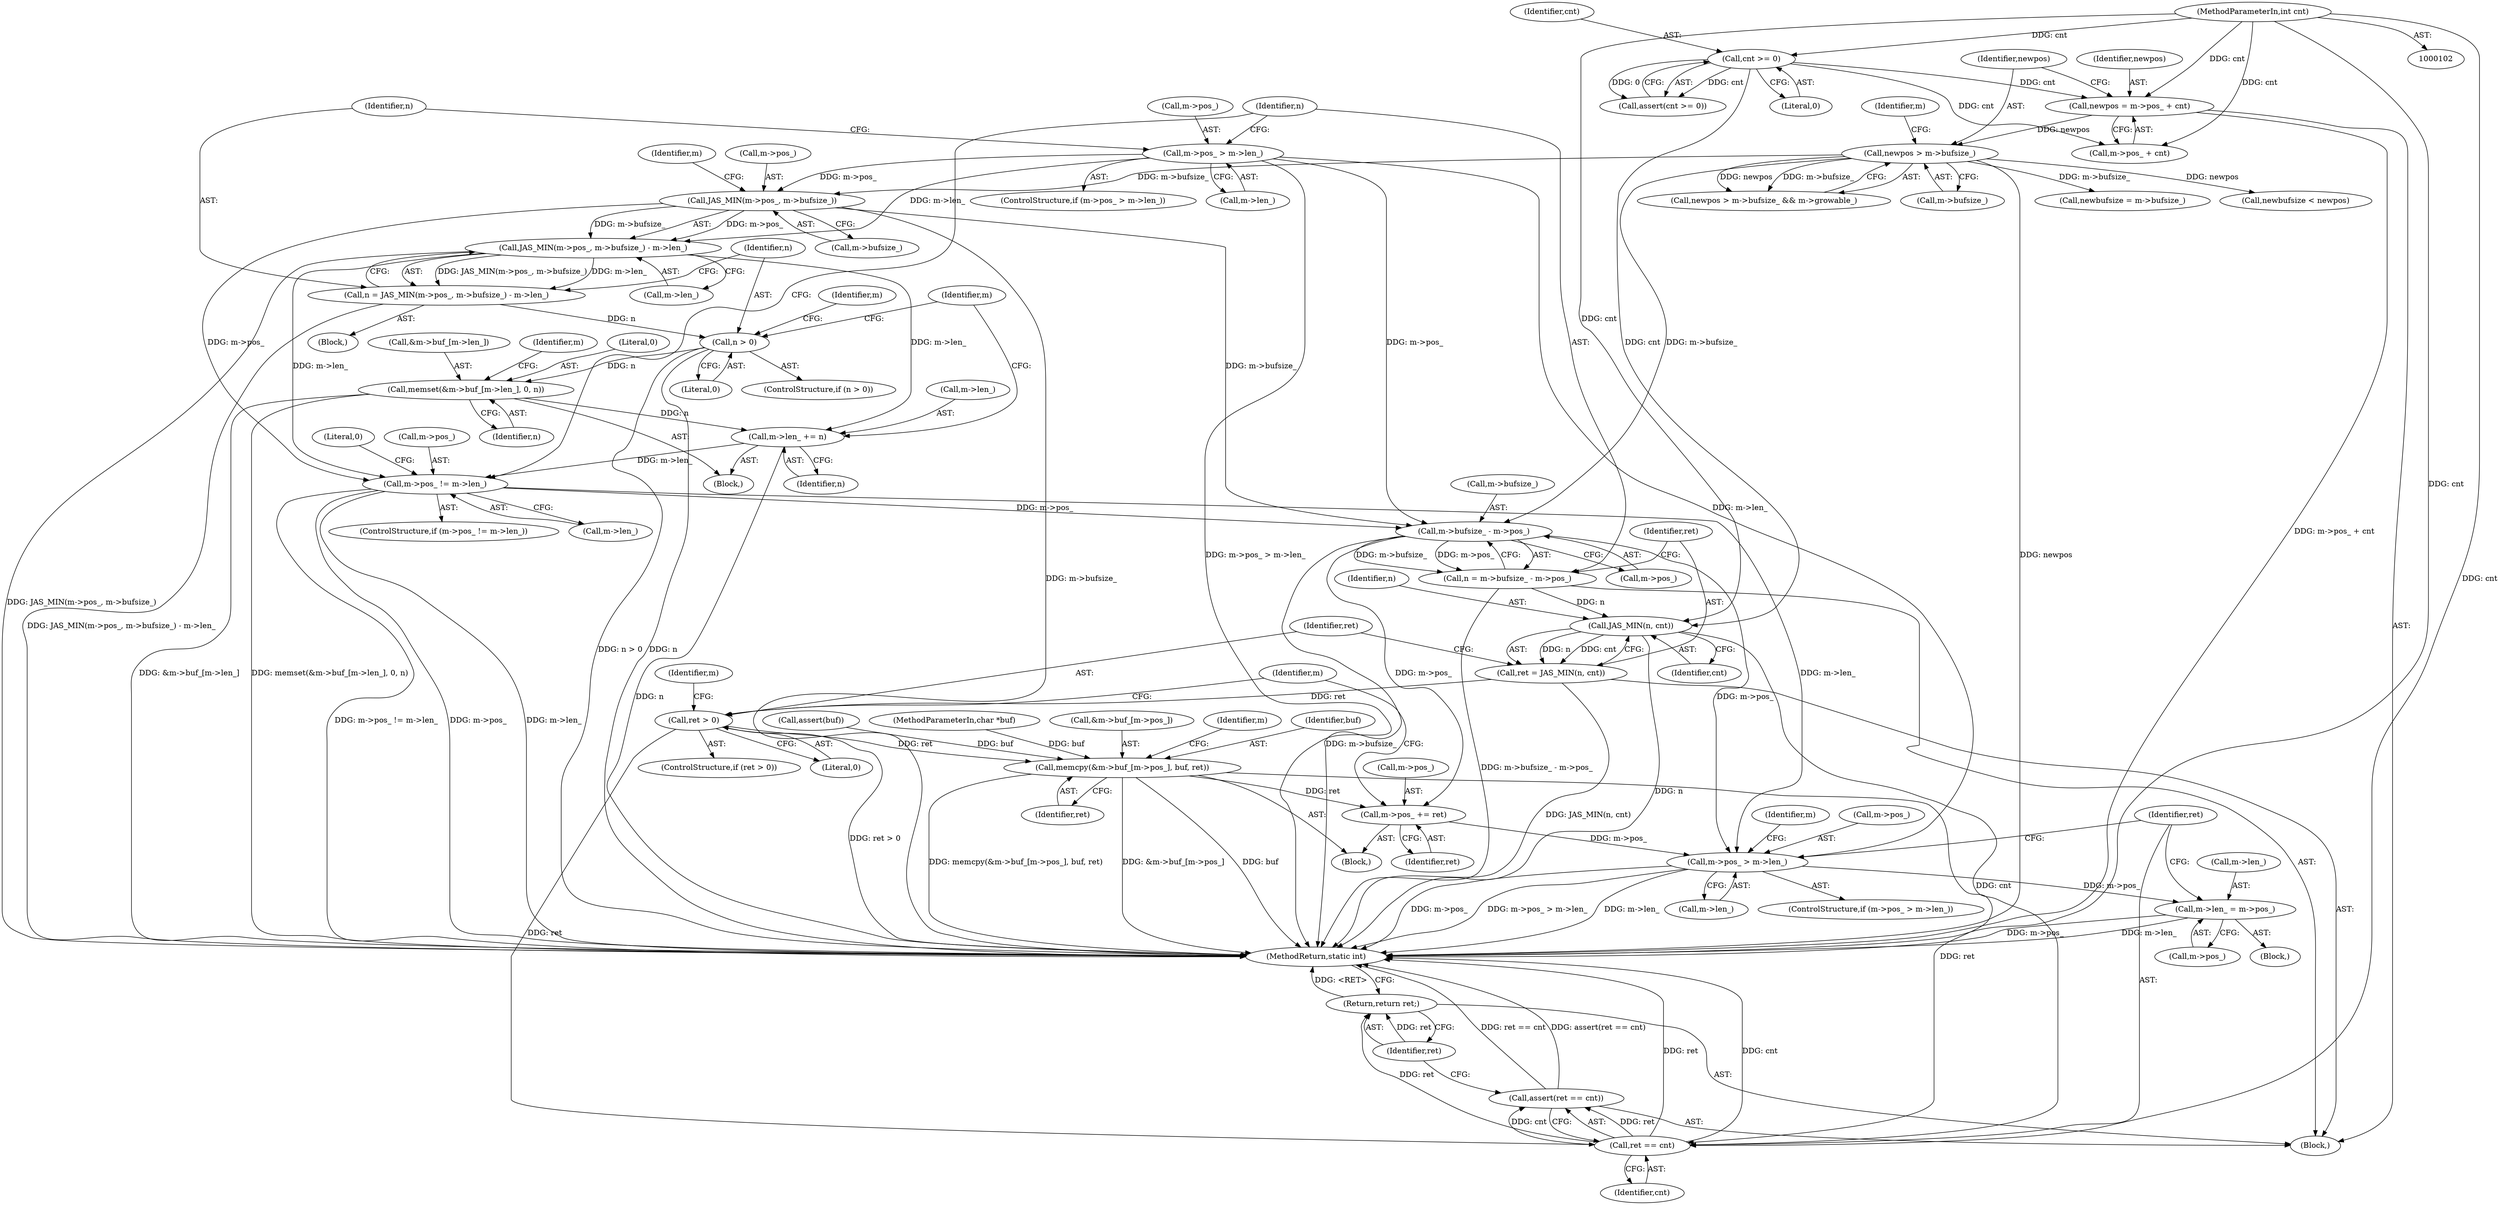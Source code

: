 digraph "0_jasper_634ce8e8a5accc0fa05dd2c20d42b4749d4b2735_7@API" {
"1000211" [label="(Call,memset(&m->buf_[m->len_], 0, n))"];
"1000207" [label="(Call,n > 0)"];
"1000193" [label="(Call,n = JAS_MIN(m->pos_, m->bufsize_) - m->len_)"];
"1000195" [label="(Call,JAS_MIN(m->pos_, m->bufsize_) - m->len_)"];
"1000196" [label="(Call,JAS_MIN(m->pos_, m->bufsize_))"];
"1000185" [label="(Call,m->pos_ > m->len_)"];
"1000141" [label="(Call,newpos > m->bufsize_)"];
"1000132" [label="(Call,newpos = m->pos_ + cnt)"];
"1000120" [label="(Call,cnt >= 0)"];
"1000105" [label="(MethodParameterIn,int cnt)"];
"1000222" [label="(Call,m->len_ += n)"];
"1000228" [label="(Call,m->pos_ != m->len_)"];
"1000240" [label="(Call,m->bufsize_ - m->pos_)"];
"1000238" [label="(Call,n = m->bufsize_ - m->pos_)"];
"1000249" [label="(Call,JAS_MIN(n, cnt))"];
"1000247" [label="(Call,ret = JAS_MIN(n, cnt))"];
"1000253" [label="(Call,ret > 0)"];
"1000257" [label="(Call,memcpy(&m->buf_[m->pos_], buf, ret))"];
"1000268" [label="(Call,m->pos_ += ret)"];
"1000274" [label="(Call,m->pos_ > m->len_)"];
"1000282" [label="(Call,m->len_ = m->pos_)"];
"1000290" [label="(Call,ret == cnt)"];
"1000289" [label="(Call,assert(ret == cnt))"];
"1000293" [label="(Return,return ret;)"];
"1000249" [label="(Call,JAS_MIN(n, cnt))"];
"1000193" [label="(Call,n = JAS_MIN(m->pos_, m->bufsize_) - m->len_)"];
"1000186" [label="(Call,m->pos_)"];
"1000258" [label="(Call,&m->buf_[m->pos_])"];
"1000150" [label="(Call,newbufsize = m->bufsize_)"];
"1000295" [label="(MethodReturn,static int)"];
"1000134" [label="(Call,m->pos_ + cnt)"];
"1000294" [label="(Identifier,ret)"];
"1000194" [label="(Identifier,n)"];
"1000281" [label="(Block,)"];
"1000255" [label="(Literal,0)"];
"1000276" [label="(Identifier,m)"];
"1000254" [label="(Identifier,ret)"];
"1000120" [label="(Call,cnt >= 0)"];
"1000207" [label="(Call,n > 0)"];
"1000215" [label="(Identifier,m)"];
"1000251" [label="(Identifier,cnt)"];
"1000133" [label="(Identifier,newpos)"];
"1000121" [label="(Identifier,cnt)"];
"1000256" [label="(Block,)"];
"1000283" [label="(Call,m->len_)"];
"1000192" [label="(Block,)"];
"1000286" [label="(Call,m->pos_)"];
"1000240" [label="(Call,m->bufsize_ - m->pos_)"];
"1000119" [label="(Call,assert(cnt >= 0))"];
"1000278" [label="(Call,m->len_)"];
"1000212" [label="(Call,&m->buf_[m->len_])"];
"1000189" [label="(Call,m->len_)"];
"1000222" [label="(Call,m->len_ += n)"];
"1000237" [label="(Literal,0)"];
"1000284" [label="(Identifier,m)"];
"1000206" [label="(ControlStructure,if (n > 0))"];
"1000269" [label="(Call,m->pos_)"];
"1000226" [label="(Identifier,n)"];
"1000273" [label="(ControlStructure,if (m->pos_ > m->len_))"];
"1000147" [label="(Identifier,m)"];
"1000261" [label="(Identifier,m)"];
"1000230" [label="(Identifier,m)"];
"1000253" [label="(Call,ret > 0)"];
"1000292" [label="(Identifier,cnt)"];
"1000252" [label="(ControlStructure,if (ret > 0))"];
"1000196" [label="(Call,JAS_MIN(m->pos_, m->bufsize_))"];
"1000229" [label="(Call,m->pos_)"];
"1000223" [label="(Call,m->len_)"];
"1000211" [label="(Call,memset(&m->buf_[m->len_], 0, n))"];
"1000156" [label="(Call,newbufsize < newpos)"];
"1000291" [label="(Identifier,ret)"];
"1000210" [label="(Block,)"];
"1000290" [label="(Call,ret == cnt)"];
"1000270" [label="(Identifier,m)"];
"1000105" [label="(MethodParameterIn,int cnt)"];
"1000241" [label="(Call,m->bufsize_)"];
"1000185" [label="(Call,m->pos_ > m->len_)"];
"1000140" [label="(Call,newpos > m->bufsize_ && m->growable_)"];
"1000232" [label="(Call,m->len_)"];
"1000209" [label="(Literal,0)"];
"1000257" [label="(Call,memcpy(&m->buf_[m->pos_], buf, ret))"];
"1000221" [label="(Identifier,n)"];
"1000282" [label="(Call,m->len_ = m->pos_)"];
"1000122" [label="(Literal,0)"];
"1000247" [label="(Call,ret = JAS_MIN(n, cnt))"];
"1000204" [label="(Identifier,m)"];
"1000143" [label="(Call,m->bufsize_)"];
"1000293" [label="(Return,return ret;)"];
"1000184" [label="(ControlStructure,if (m->pos_ > m->len_))"];
"1000195" [label="(Call,JAS_MIN(m->pos_, m->bufsize_) - m->len_)"];
"1000208" [label="(Identifier,n)"];
"1000106" [label="(Block,)"];
"1000267" [label="(Identifier,ret)"];
"1000274" [label="(Call,m->pos_ > m->len_)"];
"1000238" [label="(Call,n = m->bufsize_ - m->pos_)"];
"1000239" [label="(Identifier,n)"];
"1000272" [label="(Identifier,ret)"];
"1000141" [label="(Call,newpos > m->bufsize_)"];
"1000266" [label="(Identifier,buf)"];
"1000228" [label="(Call,m->pos_ != m->len_)"];
"1000268" [label="(Call,m->pos_ += ret)"];
"1000203" [label="(Call,m->len_)"];
"1000142" [label="(Identifier,newpos)"];
"1000224" [label="(Identifier,m)"];
"1000244" [label="(Call,m->pos_)"];
"1000197" [label="(Call,m->pos_)"];
"1000248" [label="(Identifier,ret)"];
"1000250" [label="(Identifier,n)"];
"1000275" [label="(Call,m->pos_)"];
"1000132" [label="(Call,newpos = m->pos_ + cnt)"];
"1000117" [label="(Call,assert(buf))"];
"1000289" [label="(Call,assert(ret == cnt))"];
"1000227" [label="(ControlStructure,if (m->pos_ != m->len_))"];
"1000220" [label="(Literal,0)"];
"1000104" [label="(MethodParameterIn,char *buf)"];
"1000200" [label="(Call,m->bufsize_)"];
"1000211" -> "1000210"  [label="AST: "];
"1000211" -> "1000221"  [label="CFG: "];
"1000212" -> "1000211"  [label="AST: "];
"1000220" -> "1000211"  [label="AST: "];
"1000221" -> "1000211"  [label="AST: "];
"1000224" -> "1000211"  [label="CFG: "];
"1000211" -> "1000295"  [label="DDG: &m->buf_[m->len_]"];
"1000211" -> "1000295"  [label="DDG: memset(&m->buf_[m->len_], 0, n)"];
"1000207" -> "1000211"  [label="DDG: n"];
"1000211" -> "1000222"  [label="DDG: n"];
"1000207" -> "1000206"  [label="AST: "];
"1000207" -> "1000209"  [label="CFG: "];
"1000208" -> "1000207"  [label="AST: "];
"1000209" -> "1000207"  [label="AST: "];
"1000215" -> "1000207"  [label="CFG: "];
"1000230" -> "1000207"  [label="CFG: "];
"1000207" -> "1000295"  [label="DDG: n"];
"1000207" -> "1000295"  [label="DDG: n > 0"];
"1000193" -> "1000207"  [label="DDG: n"];
"1000193" -> "1000192"  [label="AST: "];
"1000193" -> "1000195"  [label="CFG: "];
"1000194" -> "1000193"  [label="AST: "];
"1000195" -> "1000193"  [label="AST: "];
"1000208" -> "1000193"  [label="CFG: "];
"1000193" -> "1000295"  [label="DDG: JAS_MIN(m->pos_, m->bufsize_) - m->len_"];
"1000195" -> "1000193"  [label="DDG: JAS_MIN(m->pos_, m->bufsize_)"];
"1000195" -> "1000193"  [label="DDG: m->len_"];
"1000195" -> "1000203"  [label="CFG: "];
"1000196" -> "1000195"  [label="AST: "];
"1000203" -> "1000195"  [label="AST: "];
"1000195" -> "1000295"  [label="DDG: JAS_MIN(m->pos_, m->bufsize_)"];
"1000196" -> "1000195"  [label="DDG: m->pos_"];
"1000196" -> "1000195"  [label="DDG: m->bufsize_"];
"1000185" -> "1000195"  [label="DDG: m->len_"];
"1000195" -> "1000222"  [label="DDG: m->len_"];
"1000195" -> "1000228"  [label="DDG: m->len_"];
"1000196" -> "1000200"  [label="CFG: "];
"1000197" -> "1000196"  [label="AST: "];
"1000200" -> "1000196"  [label="AST: "];
"1000204" -> "1000196"  [label="CFG: "];
"1000196" -> "1000295"  [label="DDG: m->bufsize_"];
"1000185" -> "1000196"  [label="DDG: m->pos_"];
"1000141" -> "1000196"  [label="DDG: m->bufsize_"];
"1000196" -> "1000228"  [label="DDG: m->pos_"];
"1000196" -> "1000240"  [label="DDG: m->bufsize_"];
"1000185" -> "1000184"  [label="AST: "];
"1000185" -> "1000189"  [label="CFG: "];
"1000186" -> "1000185"  [label="AST: "];
"1000189" -> "1000185"  [label="AST: "];
"1000194" -> "1000185"  [label="CFG: "];
"1000239" -> "1000185"  [label="CFG: "];
"1000185" -> "1000295"  [label="DDG: m->pos_ > m->len_"];
"1000185" -> "1000240"  [label="DDG: m->pos_"];
"1000185" -> "1000274"  [label="DDG: m->len_"];
"1000141" -> "1000140"  [label="AST: "];
"1000141" -> "1000143"  [label="CFG: "];
"1000142" -> "1000141"  [label="AST: "];
"1000143" -> "1000141"  [label="AST: "];
"1000147" -> "1000141"  [label="CFG: "];
"1000140" -> "1000141"  [label="CFG: "];
"1000141" -> "1000295"  [label="DDG: newpos"];
"1000141" -> "1000140"  [label="DDG: newpos"];
"1000141" -> "1000140"  [label="DDG: m->bufsize_"];
"1000132" -> "1000141"  [label="DDG: newpos"];
"1000141" -> "1000150"  [label="DDG: m->bufsize_"];
"1000141" -> "1000156"  [label="DDG: newpos"];
"1000141" -> "1000240"  [label="DDG: m->bufsize_"];
"1000132" -> "1000106"  [label="AST: "];
"1000132" -> "1000134"  [label="CFG: "];
"1000133" -> "1000132"  [label="AST: "];
"1000134" -> "1000132"  [label="AST: "];
"1000142" -> "1000132"  [label="CFG: "];
"1000132" -> "1000295"  [label="DDG: m->pos_ + cnt"];
"1000120" -> "1000132"  [label="DDG: cnt"];
"1000105" -> "1000132"  [label="DDG: cnt"];
"1000120" -> "1000119"  [label="AST: "];
"1000120" -> "1000122"  [label="CFG: "];
"1000121" -> "1000120"  [label="AST: "];
"1000122" -> "1000120"  [label="AST: "];
"1000119" -> "1000120"  [label="CFG: "];
"1000120" -> "1000119"  [label="DDG: cnt"];
"1000120" -> "1000119"  [label="DDG: 0"];
"1000105" -> "1000120"  [label="DDG: cnt"];
"1000120" -> "1000134"  [label="DDG: cnt"];
"1000120" -> "1000249"  [label="DDG: cnt"];
"1000105" -> "1000102"  [label="AST: "];
"1000105" -> "1000295"  [label="DDG: cnt"];
"1000105" -> "1000134"  [label="DDG: cnt"];
"1000105" -> "1000249"  [label="DDG: cnt"];
"1000105" -> "1000290"  [label="DDG: cnt"];
"1000222" -> "1000210"  [label="AST: "];
"1000222" -> "1000226"  [label="CFG: "];
"1000223" -> "1000222"  [label="AST: "];
"1000226" -> "1000222"  [label="AST: "];
"1000230" -> "1000222"  [label="CFG: "];
"1000222" -> "1000295"  [label="DDG: n"];
"1000222" -> "1000228"  [label="DDG: m->len_"];
"1000228" -> "1000227"  [label="AST: "];
"1000228" -> "1000232"  [label="CFG: "];
"1000229" -> "1000228"  [label="AST: "];
"1000232" -> "1000228"  [label="AST: "];
"1000237" -> "1000228"  [label="CFG: "];
"1000239" -> "1000228"  [label="CFG: "];
"1000228" -> "1000295"  [label="DDG: m->len_"];
"1000228" -> "1000295"  [label="DDG: m->pos_ != m->len_"];
"1000228" -> "1000295"  [label="DDG: m->pos_"];
"1000228" -> "1000240"  [label="DDG: m->pos_"];
"1000228" -> "1000274"  [label="DDG: m->len_"];
"1000240" -> "1000238"  [label="AST: "];
"1000240" -> "1000244"  [label="CFG: "];
"1000241" -> "1000240"  [label="AST: "];
"1000244" -> "1000240"  [label="AST: "];
"1000238" -> "1000240"  [label="CFG: "];
"1000240" -> "1000295"  [label="DDG: m->bufsize_"];
"1000240" -> "1000238"  [label="DDG: m->bufsize_"];
"1000240" -> "1000238"  [label="DDG: m->pos_"];
"1000240" -> "1000268"  [label="DDG: m->pos_"];
"1000240" -> "1000274"  [label="DDG: m->pos_"];
"1000238" -> "1000106"  [label="AST: "];
"1000239" -> "1000238"  [label="AST: "];
"1000248" -> "1000238"  [label="CFG: "];
"1000238" -> "1000295"  [label="DDG: m->bufsize_ - m->pos_"];
"1000238" -> "1000249"  [label="DDG: n"];
"1000249" -> "1000247"  [label="AST: "];
"1000249" -> "1000251"  [label="CFG: "];
"1000250" -> "1000249"  [label="AST: "];
"1000251" -> "1000249"  [label="AST: "];
"1000247" -> "1000249"  [label="CFG: "];
"1000249" -> "1000295"  [label="DDG: n"];
"1000249" -> "1000247"  [label="DDG: n"];
"1000249" -> "1000247"  [label="DDG: cnt"];
"1000249" -> "1000290"  [label="DDG: cnt"];
"1000247" -> "1000106"  [label="AST: "];
"1000248" -> "1000247"  [label="AST: "];
"1000254" -> "1000247"  [label="CFG: "];
"1000247" -> "1000295"  [label="DDG: JAS_MIN(n, cnt)"];
"1000247" -> "1000253"  [label="DDG: ret"];
"1000253" -> "1000252"  [label="AST: "];
"1000253" -> "1000255"  [label="CFG: "];
"1000254" -> "1000253"  [label="AST: "];
"1000255" -> "1000253"  [label="AST: "];
"1000261" -> "1000253"  [label="CFG: "];
"1000276" -> "1000253"  [label="CFG: "];
"1000253" -> "1000295"  [label="DDG: ret > 0"];
"1000253" -> "1000257"  [label="DDG: ret"];
"1000253" -> "1000290"  [label="DDG: ret"];
"1000257" -> "1000256"  [label="AST: "];
"1000257" -> "1000267"  [label="CFG: "];
"1000258" -> "1000257"  [label="AST: "];
"1000266" -> "1000257"  [label="AST: "];
"1000267" -> "1000257"  [label="AST: "];
"1000270" -> "1000257"  [label="CFG: "];
"1000257" -> "1000295"  [label="DDG: &m->buf_[m->pos_]"];
"1000257" -> "1000295"  [label="DDG: buf"];
"1000257" -> "1000295"  [label="DDG: memcpy(&m->buf_[m->pos_], buf, ret)"];
"1000117" -> "1000257"  [label="DDG: buf"];
"1000104" -> "1000257"  [label="DDG: buf"];
"1000257" -> "1000268"  [label="DDG: ret"];
"1000257" -> "1000290"  [label="DDG: ret"];
"1000268" -> "1000256"  [label="AST: "];
"1000268" -> "1000272"  [label="CFG: "];
"1000269" -> "1000268"  [label="AST: "];
"1000272" -> "1000268"  [label="AST: "];
"1000276" -> "1000268"  [label="CFG: "];
"1000268" -> "1000274"  [label="DDG: m->pos_"];
"1000274" -> "1000273"  [label="AST: "];
"1000274" -> "1000278"  [label="CFG: "];
"1000275" -> "1000274"  [label="AST: "];
"1000278" -> "1000274"  [label="AST: "];
"1000284" -> "1000274"  [label="CFG: "];
"1000291" -> "1000274"  [label="CFG: "];
"1000274" -> "1000295"  [label="DDG: m->pos_"];
"1000274" -> "1000295"  [label="DDG: m->pos_ > m->len_"];
"1000274" -> "1000295"  [label="DDG: m->len_"];
"1000274" -> "1000282"  [label="DDG: m->pos_"];
"1000282" -> "1000281"  [label="AST: "];
"1000282" -> "1000286"  [label="CFG: "];
"1000283" -> "1000282"  [label="AST: "];
"1000286" -> "1000282"  [label="AST: "];
"1000291" -> "1000282"  [label="CFG: "];
"1000282" -> "1000295"  [label="DDG: m->pos_"];
"1000282" -> "1000295"  [label="DDG: m->len_"];
"1000290" -> "1000289"  [label="AST: "];
"1000290" -> "1000292"  [label="CFG: "];
"1000291" -> "1000290"  [label="AST: "];
"1000292" -> "1000290"  [label="AST: "];
"1000289" -> "1000290"  [label="CFG: "];
"1000290" -> "1000295"  [label="DDG: ret"];
"1000290" -> "1000295"  [label="DDG: cnt"];
"1000290" -> "1000289"  [label="DDG: ret"];
"1000290" -> "1000289"  [label="DDG: cnt"];
"1000290" -> "1000293"  [label="DDG: ret"];
"1000289" -> "1000106"  [label="AST: "];
"1000294" -> "1000289"  [label="CFG: "];
"1000289" -> "1000295"  [label="DDG: ret == cnt"];
"1000289" -> "1000295"  [label="DDG: assert(ret == cnt)"];
"1000293" -> "1000106"  [label="AST: "];
"1000293" -> "1000294"  [label="CFG: "];
"1000294" -> "1000293"  [label="AST: "];
"1000295" -> "1000293"  [label="CFG: "];
"1000293" -> "1000295"  [label="DDG: <RET>"];
"1000294" -> "1000293"  [label="DDG: ret"];
}
